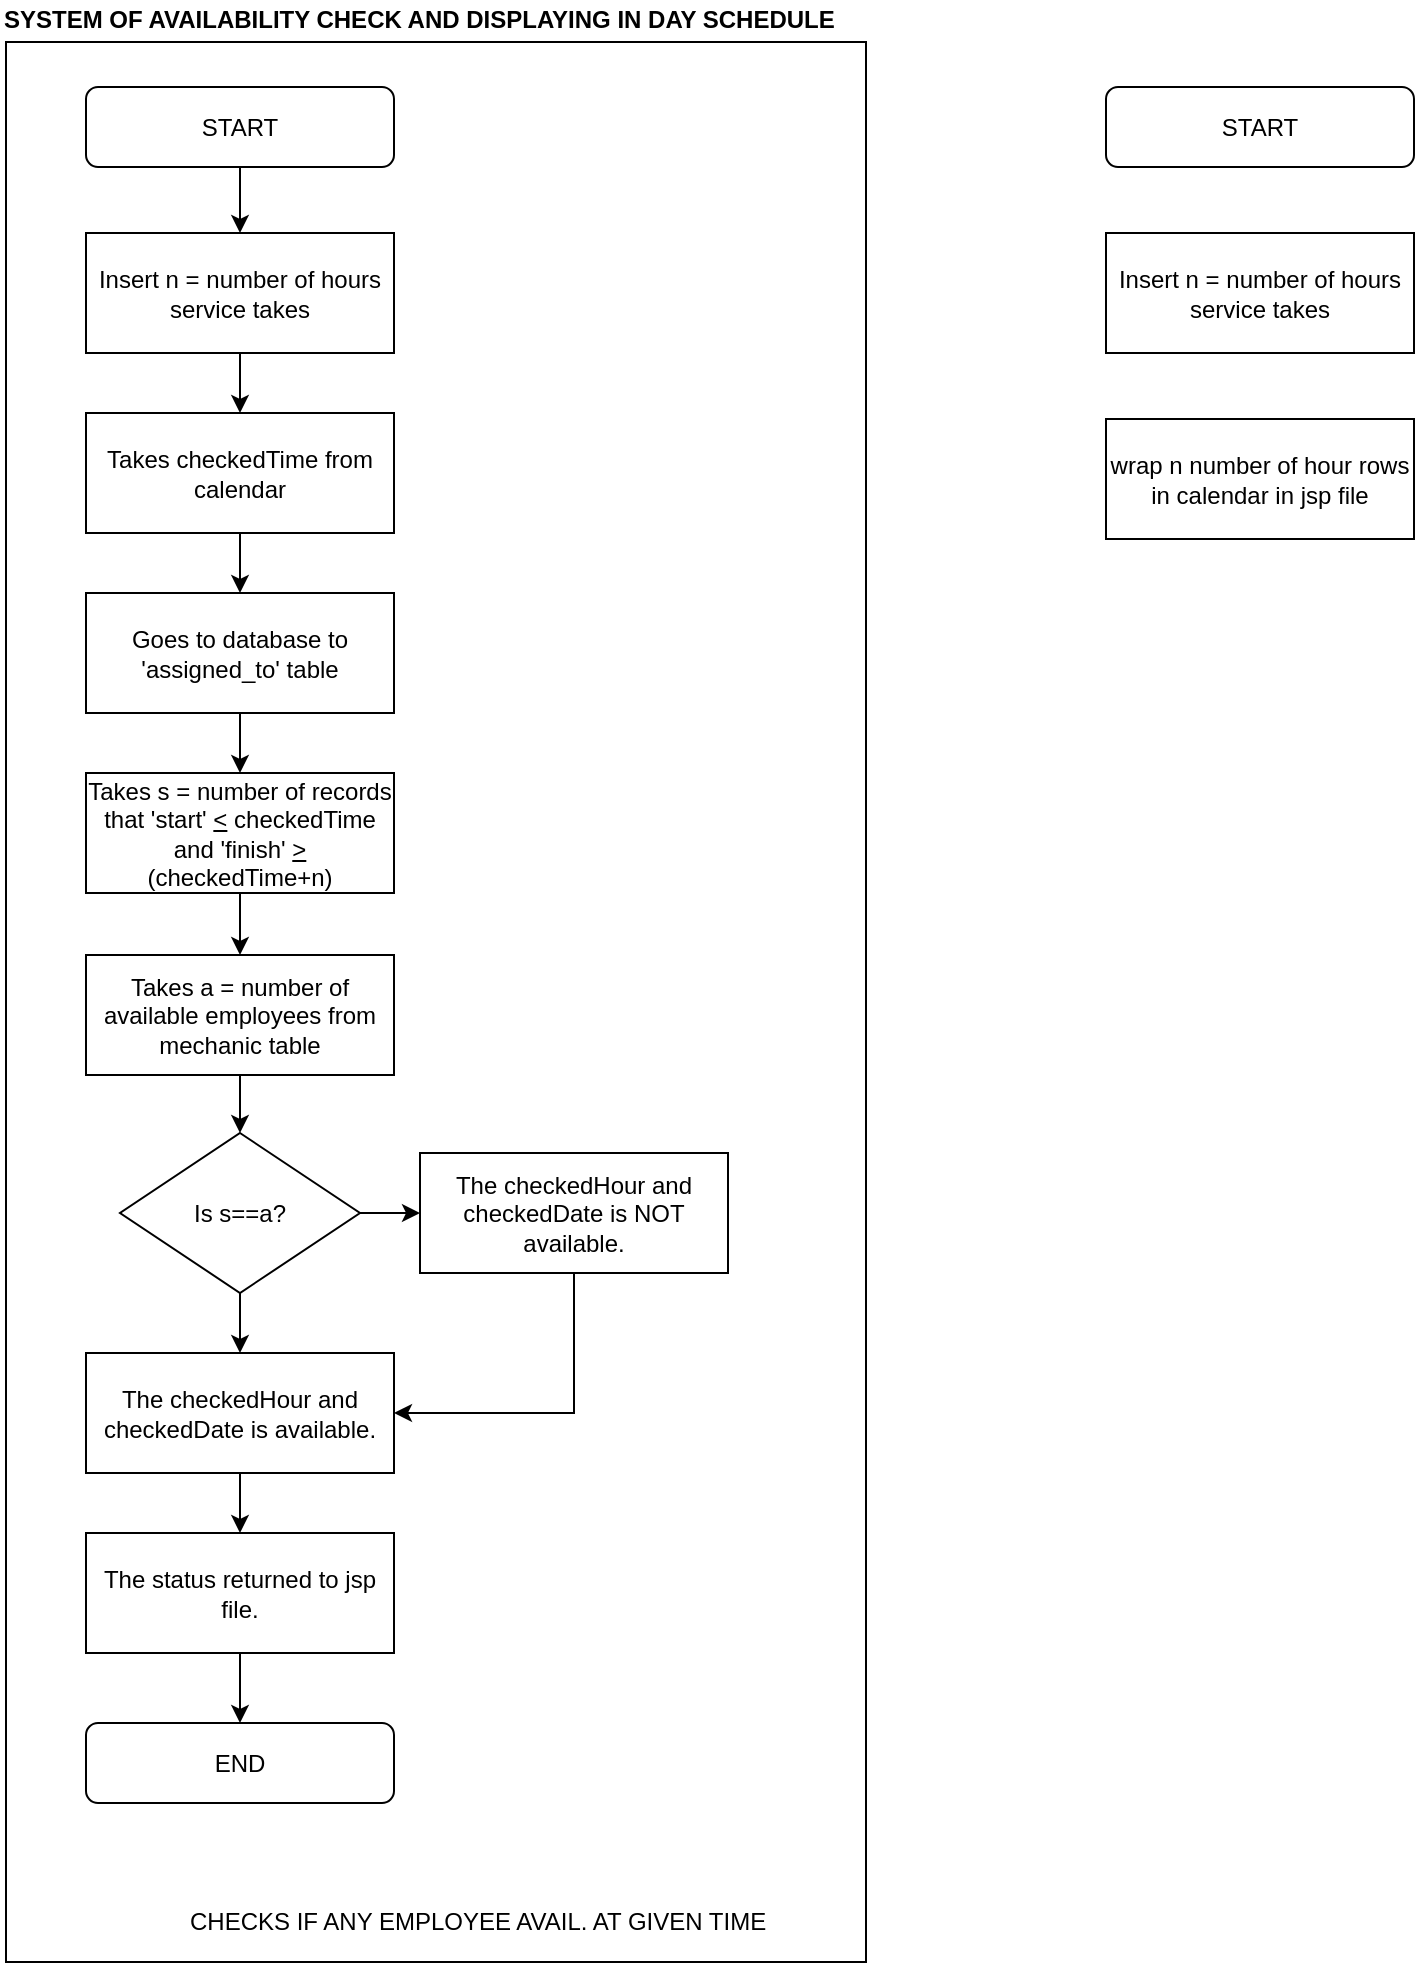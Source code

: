 <mxfile version="10.6.3" type="github"><diagram id="tydfOXy4kpID_CfSQPtc" name="Page-1"><mxGraphModel dx="865" dy="1476" grid="1" gridSize="10" guides="1" tooltips="1" connect="1" arrows="1" fold="1" page="1" pageScale="1" pageWidth="1500" pageHeight="1400" math="0" shadow="0"><root><mxCell id="0"/><mxCell id="1" parent="0"/><mxCell id="MTg8q3lNBhcGAJZG3P0P-56" value="" style="rounded=0;whiteSpace=wrap;html=1;" vertex="1" parent="1"><mxGeometry x="50" y="40" width="430" height="960" as="geometry"/></mxCell><mxCell id="x2nA7o0y6gq5V2AK4fix-1" value="&lt;b&gt;SYSTEM OF AVAILABILITY CHECK AND DISPLAYING IN DAY SCHEDULE&lt;/b&gt;" style="text;html=1;resizable=0;points=[];autosize=1;align=left;verticalAlign=top;spacingTop=-4;" parent="1" vertex="1"><mxGeometry x="47" y="19" width="450" height="20" as="geometry"/></mxCell><mxCell id="MTg8q3lNBhcGAJZG3P0P-55" style="edgeStyle=orthogonalEdgeStyle;rounded=0;orthogonalLoop=1;jettySize=auto;html=1;exitX=0.5;exitY=1;exitDx=0;exitDy=0;entryX=0.5;entryY=0;entryDx=0;entryDy=0;" edge="1" parent="1" source="MTg8q3lNBhcGAJZG3P0P-2" target="MTg8q3lNBhcGAJZG3P0P-33"><mxGeometry relative="1" as="geometry"/></mxCell><mxCell id="MTg8q3lNBhcGAJZG3P0P-2" value="Insert n = number of hours service takes" style="rounded=0;whiteSpace=wrap;html=1;" vertex="1" parent="1"><mxGeometry x="90" y="135.5" width="154" height="60" as="geometry"/></mxCell><mxCell id="MTg8q3lNBhcGAJZG3P0P-31" value="END" style="rounded=1;whiteSpace=wrap;html=1;" vertex="1" parent="1"><mxGeometry x="90" y="880.5" width="154" height="40" as="geometry"/></mxCell><mxCell id="MTg8q3lNBhcGAJZG3P0P-32" style="edgeStyle=orthogonalEdgeStyle;rounded=0;orthogonalLoop=1;jettySize=auto;html=1;exitX=0.5;exitY=1;exitDx=0;exitDy=0;entryX=0.5;entryY=0;entryDx=0;entryDy=0;" edge="1" parent="1" source="MTg8q3lNBhcGAJZG3P0P-33" target="MTg8q3lNBhcGAJZG3P0P-35"><mxGeometry relative="1" as="geometry"/></mxCell><mxCell id="MTg8q3lNBhcGAJZG3P0P-33" value="Takes checkedTime from calendar" style="rounded=0;whiteSpace=wrap;html=1;" vertex="1" parent="1"><mxGeometry x="90" y="225.5" width="154" height="60" as="geometry"/></mxCell><mxCell id="MTg8q3lNBhcGAJZG3P0P-34" style="edgeStyle=orthogonalEdgeStyle;rounded=0;orthogonalLoop=1;jettySize=auto;html=1;entryX=0.5;entryY=0;entryDx=0;entryDy=0;" edge="1" parent="1" source="MTg8q3lNBhcGAJZG3P0P-35" target="MTg8q3lNBhcGAJZG3P0P-37"><mxGeometry relative="1" as="geometry"/></mxCell><mxCell id="MTg8q3lNBhcGAJZG3P0P-35" value="Goes to database to 'assigned_to' table" style="rounded=0;whiteSpace=wrap;html=1;" vertex="1" parent="1"><mxGeometry x="90" y="315.5" width="154" height="60" as="geometry"/></mxCell><mxCell id="MTg8q3lNBhcGAJZG3P0P-36" style="edgeStyle=orthogonalEdgeStyle;rounded=0;orthogonalLoop=1;jettySize=auto;html=1;exitX=0.5;exitY=1;exitDx=0;exitDy=0;" edge="1" parent="1" source="MTg8q3lNBhcGAJZG3P0P-37" target="MTg8q3lNBhcGAJZG3P0P-39"><mxGeometry relative="1" as="geometry"/></mxCell><mxCell id="MTg8q3lNBhcGAJZG3P0P-37" value="Takes s = number of records that 'start' &lt;u&gt;&amp;lt;&lt;/u&gt; checkedTime and 'finish' &lt;u&gt;&amp;gt; &lt;/u&gt;(checkedTime+n)" style="rounded=0;whiteSpace=wrap;html=1;" vertex="1" parent="1"><mxGeometry x="90" y="405.5" width="154" height="60" as="geometry"/></mxCell><mxCell id="MTg8q3lNBhcGAJZG3P0P-38" style="edgeStyle=orthogonalEdgeStyle;rounded=0;orthogonalLoop=1;jettySize=auto;html=1;exitX=0.5;exitY=1;exitDx=0;exitDy=0;entryX=0.5;entryY=0;entryDx=0;entryDy=0;" edge="1" parent="1" source="MTg8q3lNBhcGAJZG3P0P-39" target="MTg8q3lNBhcGAJZG3P0P-44"><mxGeometry relative="1" as="geometry"/></mxCell><mxCell id="MTg8q3lNBhcGAJZG3P0P-39" value="Takes a = number of available employees from mechanic table " style="rounded=0;whiteSpace=wrap;html=1;" vertex="1" parent="1"><mxGeometry x="90" y="496.5" width="154" height="60" as="geometry"/></mxCell><mxCell id="MTg8q3lNBhcGAJZG3P0P-40" style="edgeStyle=orthogonalEdgeStyle;rounded=0;orthogonalLoop=1;jettySize=auto;html=1;exitX=0.5;exitY=1;exitDx=0;exitDy=0;entryX=0.5;entryY=0;entryDx=0;entryDy=0;" edge="1" parent="1" source="MTg8q3lNBhcGAJZG3P0P-41" target="MTg8q3lNBhcGAJZG3P0P-48"><mxGeometry relative="1" as="geometry"/></mxCell><mxCell id="MTg8q3lNBhcGAJZG3P0P-41" value="The checkedHour and checkedDate is available." style="rounded=0;whiteSpace=wrap;html=1;" vertex="1" parent="1"><mxGeometry x="90" y="695.5" width="154" height="60" as="geometry"/></mxCell><mxCell id="MTg8q3lNBhcGAJZG3P0P-42" style="edgeStyle=orthogonalEdgeStyle;rounded=0;orthogonalLoop=1;jettySize=auto;html=1;exitX=1;exitY=0.5;exitDx=0;exitDy=0;entryX=0;entryY=0.5;entryDx=0;entryDy=0;" edge="1" parent="1" source="MTg8q3lNBhcGAJZG3P0P-44" target="MTg8q3lNBhcGAJZG3P0P-46"><mxGeometry relative="1" as="geometry"/></mxCell><mxCell id="MTg8q3lNBhcGAJZG3P0P-43" style="edgeStyle=orthogonalEdgeStyle;rounded=0;orthogonalLoop=1;jettySize=auto;html=1;exitX=0.5;exitY=1;exitDx=0;exitDy=0;entryX=0.5;entryY=0;entryDx=0;entryDy=0;" edge="1" parent="1" source="MTg8q3lNBhcGAJZG3P0P-44" target="MTg8q3lNBhcGAJZG3P0P-41"><mxGeometry relative="1" as="geometry"/></mxCell><mxCell id="MTg8q3lNBhcGAJZG3P0P-44" value="Is s==a?" style="rhombus;whiteSpace=wrap;html=1;" vertex="1" parent="1"><mxGeometry x="107" y="585.5" width="120" height="80" as="geometry"/></mxCell><mxCell id="MTg8q3lNBhcGAJZG3P0P-45" style="edgeStyle=orthogonalEdgeStyle;rounded=0;orthogonalLoop=1;jettySize=auto;html=1;exitX=0.5;exitY=1;exitDx=0;exitDy=0;entryX=1;entryY=0.5;entryDx=0;entryDy=0;" edge="1" parent="1" source="MTg8q3lNBhcGAJZG3P0P-46" target="MTg8q3lNBhcGAJZG3P0P-41"><mxGeometry relative="1" as="geometry"/></mxCell><mxCell id="MTg8q3lNBhcGAJZG3P0P-46" value="The checkedHour and checkedDate is NOT available." style="rounded=0;whiteSpace=wrap;html=1;" vertex="1" parent="1"><mxGeometry x="257" y="595.5" width="154" height="60" as="geometry"/></mxCell><mxCell id="MTg8q3lNBhcGAJZG3P0P-47" style="edgeStyle=orthogonalEdgeStyle;rounded=0;orthogonalLoop=1;jettySize=auto;html=1;exitX=0.5;exitY=1;exitDx=0;exitDy=0;entryX=0.5;entryY=0;entryDx=0;entryDy=0;" edge="1" parent="1" source="MTg8q3lNBhcGAJZG3P0P-48" target="MTg8q3lNBhcGAJZG3P0P-31"><mxGeometry relative="1" as="geometry"/></mxCell><mxCell id="MTg8q3lNBhcGAJZG3P0P-48" value="The status returned to jsp file." style="rounded=0;whiteSpace=wrap;html=1;" vertex="1" parent="1"><mxGeometry x="90" y="785.5" width="154" height="60" as="geometry"/></mxCell><mxCell id="MTg8q3lNBhcGAJZG3P0P-53" style="edgeStyle=orthogonalEdgeStyle;rounded=0;orthogonalLoop=1;jettySize=auto;html=1;exitX=0.5;exitY=1;exitDx=0;exitDy=0;entryX=0.5;entryY=0;entryDx=0;entryDy=0;" edge="1" parent="1" source="MTg8q3lNBhcGAJZG3P0P-50" target="MTg8q3lNBhcGAJZG3P0P-2"><mxGeometry relative="1" as="geometry"/></mxCell><mxCell id="MTg8q3lNBhcGAJZG3P0P-50" value="START" style="rounded=1;whiteSpace=wrap;html=1;" vertex="1" parent="1"><mxGeometry x="90" y="62.5" width="154" height="40" as="geometry"/></mxCell><mxCell id="MTg8q3lNBhcGAJZG3P0P-57" value="CHECKS IF ANY EMPLOYEE AVAIL. AT GIVEN TIME" style="text;html=1;resizable=0;points=[];autosize=1;align=left;verticalAlign=top;spacingTop=-4;" vertex="1" parent="1"><mxGeometry x="140" y="970" width="330" height="20" as="geometry"/></mxCell><mxCell id="MTg8q3lNBhcGAJZG3P0P-58" value="START" style="rounded=1;whiteSpace=wrap;html=1;" vertex="1" parent="1"><mxGeometry x="600" y="62.5" width="154" height="40" as="geometry"/></mxCell><mxCell id="MTg8q3lNBhcGAJZG3P0P-59" value="Insert n = number of hours service takes" style="rounded=0;whiteSpace=wrap;html=1;" vertex="1" parent="1"><mxGeometry x="600" y="135.5" width="154" height="60" as="geometry"/></mxCell><mxCell id="MTg8q3lNBhcGAJZG3P0P-60" value="wrap n number of hour rows in calendar in jsp file" style="rounded=0;whiteSpace=wrap;html=1;" vertex="1" parent="1"><mxGeometry x="600" y="228.5" width="154" height="60" as="geometry"/></mxCell></root></mxGraphModel></diagram></mxfile>